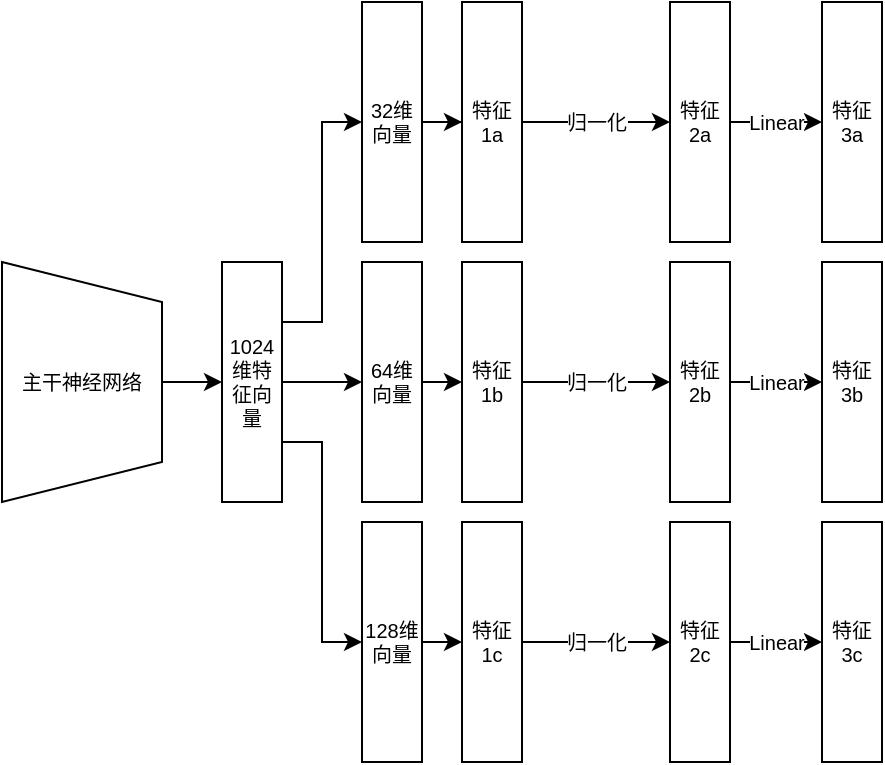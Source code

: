 <mxfile version="20.5.1" type="github">
  <diagram id="yR7lWw0GOb4siGWmbO0Y" name="Page-1">
    <mxGraphModel dx="1426" dy="769" grid="1" gridSize="10" guides="1" tooltips="1" connect="1" arrows="1" fold="1" page="1" pageScale="1" pageWidth="827" pageHeight="1169" math="0" shadow="0">
      <root>
        <mxCell id="0" />
        <mxCell id="1" parent="0" />
        <mxCell id="_PSmwTYHk7myfDLM_qST-4" style="edgeStyle=orthogonalEdgeStyle;rounded=0;orthogonalLoop=1;jettySize=auto;html=1;exitX=0.5;exitY=0;exitDx=0;exitDy=0;entryX=0.5;entryY=1;entryDx=0;entryDy=0;" parent="1" source="_PSmwTYHk7myfDLM_qST-2" target="_PSmwTYHk7myfDLM_qST-3" edge="1">
          <mxGeometry relative="1" as="geometry" />
        </mxCell>
        <mxCell id="_PSmwTYHk7myfDLM_qST-2" value="主干神经网络" style="shape=trapezoid;perimeter=trapezoidPerimeter;whiteSpace=wrap;html=1;fixedSize=1;rotation=90;align=center;textDirection=rtl;horizontal=0;labelBackgroundColor=none;fontSize=10;" parent="1" vertex="1">
          <mxGeometry x="60" y="220" width="120" height="80" as="geometry" />
        </mxCell>
        <mxCell id="_PSmwTYHk7myfDLM_qST-10" style="edgeStyle=orthogonalEdgeStyle;rounded=0;orthogonalLoop=1;jettySize=auto;html=1;exitX=0.25;exitY=0;exitDx=0;exitDy=0;entryX=0.5;entryY=1;entryDx=0;entryDy=0;fontSize=10;" parent="1" source="_PSmwTYHk7myfDLM_qST-3" target="_PSmwTYHk7myfDLM_qST-5" edge="1">
          <mxGeometry relative="1" as="geometry" />
        </mxCell>
        <mxCell id="_PSmwTYHk7myfDLM_qST-11" style="edgeStyle=orthogonalEdgeStyle;rounded=0;orthogonalLoop=1;jettySize=auto;html=1;exitX=0.5;exitY=0;exitDx=0;exitDy=0;entryX=0.5;entryY=1;entryDx=0;entryDy=0;fontSize=10;" parent="1" source="_PSmwTYHk7myfDLM_qST-3" target="_PSmwTYHk7myfDLM_qST-7" edge="1">
          <mxGeometry relative="1" as="geometry" />
        </mxCell>
        <mxCell id="_PSmwTYHk7myfDLM_qST-12" style="edgeStyle=orthogonalEdgeStyle;rounded=0;orthogonalLoop=1;jettySize=auto;html=1;exitX=0.75;exitY=0;exitDx=0;exitDy=0;entryX=0.5;entryY=1;entryDx=0;entryDy=0;fontSize=10;" parent="1" source="_PSmwTYHk7myfDLM_qST-3" target="_PSmwTYHk7myfDLM_qST-8" edge="1">
          <mxGeometry relative="1" as="geometry" />
        </mxCell>
        <mxCell id="_PSmwTYHk7myfDLM_qST-3" value="1024维特征向量" style="rounded=0;whiteSpace=wrap;html=1;direction=south;fontSize=10;" parent="1" vertex="1">
          <mxGeometry x="190" y="200" width="30" height="120" as="geometry" />
        </mxCell>
        <mxCell id="_PSmwTYHk7myfDLM_qST-18" style="edgeStyle=orthogonalEdgeStyle;rounded=0;orthogonalLoop=1;jettySize=auto;html=1;exitX=0.5;exitY=0;exitDx=0;exitDy=0;fontSize=10;" parent="1" source="_PSmwTYHk7myfDLM_qST-5" target="_PSmwTYHk7myfDLM_qST-13" edge="1">
          <mxGeometry relative="1" as="geometry" />
        </mxCell>
        <mxCell id="_PSmwTYHk7myfDLM_qST-5" value="32维向量" style="rounded=0;whiteSpace=wrap;html=1;direction=south;fontSize=10;" parent="1" vertex="1">
          <mxGeometry x="260" y="70" width="30" height="120" as="geometry" />
        </mxCell>
        <mxCell id="_PSmwTYHk7myfDLM_qST-29" style="edgeStyle=orthogonalEdgeStyle;rounded=0;orthogonalLoop=1;jettySize=auto;html=1;exitX=0.5;exitY=0;exitDx=0;exitDy=0;entryX=0.5;entryY=1;entryDx=0;entryDy=0;fontSize=10;" parent="1" source="_PSmwTYHk7myfDLM_qST-7" target="_PSmwTYHk7myfDLM_qST-20" edge="1">
          <mxGeometry relative="1" as="geometry" />
        </mxCell>
        <mxCell id="_PSmwTYHk7myfDLM_qST-7" value="64维向量" style="rounded=0;whiteSpace=wrap;html=1;direction=south;fontSize=10;" parent="1" vertex="1">
          <mxGeometry x="260" y="200" width="30" height="120" as="geometry" />
        </mxCell>
        <mxCell id="_PSmwTYHk7myfDLM_qST-30" style="edgeStyle=orthogonalEdgeStyle;rounded=0;orthogonalLoop=1;jettySize=auto;html=1;exitX=0.5;exitY=0;exitDx=0;exitDy=0;entryX=0.5;entryY=1;entryDx=0;entryDy=0;fontSize=10;" parent="1" source="_PSmwTYHk7myfDLM_qST-8" target="_PSmwTYHk7myfDLM_qST-25" edge="1">
          <mxGeometry relative="1" as="geometry" />
        </mxCell>
        <mxCell id="_PSmwTYHk7myfDLM_qST-8" value="128维向量" style="rounded=0;whiteSpace=wrap;html=1;direction=south;fontSize=10;" parent="1" vertex="1">
          <mxGeometry x="260" y="330" width="30" height="120" as="geometry" />
        </mxCell>
        <mxCell id="_PSmwTYHk7myfDLM_qST-16" value="归一化" style="edgeStyle=orthogonalEdgeStyle;rounded=0;orthogonalLoop=1;jettySize=auto;html=1;exitX=0.5;exitY=0;exitDx=0;exitDy=0;entryX=0.5;entryY=1;entryDx=0;entryDy=0;fontSize=10;" parent="1" source="_PSmwTYHk7myfDLM_qST-13" target="_PSmwTYHk7myfDLM_qST-14" edge="1">
          <mxGeometry relative="1" as="geometry" />
        </mxCell>
        <mxCell id="_PSmwTYHk7myfDLM_qST-13" value="特征1a" style="rounded=0;whiteSpace=wrap;html=1;direction=south;fontSize=10;" parent="1" vertex="1">
          <mxGeometry x="310" y="70" width="30" height="120" as="geometry" />
        </mxCell>
        <mxCell id="_PSmwTYHk7myfDLM_qST-17" value="Linear" style="edgeStyle=orthogonalEdgeStyle;rounded=0;orthogonalLoop=1;jettySize=auto;html=1;exitX=0.5;exitY=0;exitDx=0;exitDy=0;entryX=0.5;entryY=1;entryDx=0;entryDy=0;fontSize=10;" parent="1" source="_PSmwTYHk7myfDLM_qST-14" target="_PSmwTYHk7myfDLM_qST-15" edge="1">
          <mxGeometry relative="1" as="geometry" />
        </mxCell>
        <mxCell id="_PSmwTYHk7myfDLM_qST-14" value="特征2a" style="rounded=0;whiteSpace=wrap;html=1;direction=south;fontSize=10;" parent="1" vertex="1">
          <mxGeometry x="414" y="70" width="30" height="120" as="geometry" />
        </mxCell>
        <mxCell id="_PSmwTYHk7myfDLM_qST-15" value="特征3a" style="rounded=0;whiteSpace=wrap;html=1;direction=south;fontSize=10;" parent="1" vertex="1">
          <mxGeometry x="490" y="70" width="30" height="120" as="geometry" />
        </mxCell>
        <mxCell id="_PSmwTYHk7myfDLM_qST-19" value="归一化" style="edgeStyle=orthogonalEdgeStyle;rounded=0;orthogonalLoop=1;jettySize=auto;html=1;exitX=0.5;exitY=0;exitDx=0;exitDy=0;entryX=0.5;entryY=1;entryDx=0;entryDy=0;fontSize=10;" parent="1" source="_PSmwTYHk7myfDLM_qST-20" target="_PSmwTYHk7myfDLM_qST-22" edge="1">
          <mxGeometry relative="1" as="geometry" />
        </mxCell>
        <mxCell id="_PSmwTYHk7myfDLM_qST-20" value="特征1b" style="rounded=0;whiteSpace=wrap;html=1;direction=south;fontSize=10;" parent="1" vertex="1">
          <mxGeometry x="310" y="200" width="30" height="120" as="geometry" />
        </mxCell>
        <mxCell id="_PSmwTYHk7myfDLM_qST-21" value="Linear" style="edgeStyle=orthogonalEdgeStyle;rounded=0;orthogonalLoop=1;jettySize=auto;html=1;exitX=0.5;exitY=0;exitDx=0;exitDy=0;entryX=0.5;entryY=1;entryDx=0;entryDy=0;fontSize=10;" parent="1" source="_PSmwTYHk7myfDLM_qST-22" target="_PSmwTYHk7myfDLM_qST-23" edge="1">
          <mxGeometry relative="1" as="geometry" />
        </mxCell>
        <mxCell id="_PSmwTYHk7myfDLM_qST-22" value="特征2b" style="rounded=0;whiteSpace=wrap;html=1;direction=south;fontSize=10;" parent="1" vertex="1">
          <mxGeometry x="414" y="200" width="30" height="120" as="geometry" />
        </mxCell>
        <mxCell id="_PSmwTYHk7myfDLM_qST-23" value="特征3b" style="rounded=0;whiteSpace=wrap;html=1;direction=south;fontSize=10;" parent="1" vertex="1">
          <mxGeometry x="490" y="200" width="30" height="120" as="geometry" />
        </mxCell>
        <mxCell id="_PSmwTYHk7myfDLM_qST-24" value="归一化" style="edgeStyle=orthogonalEdgeStyle;rounded=0;orthogonalLoop=1;jettySize=auto;html=1;exitX=0.5;exitY=0;exitDx=0;exitDy=0;entryX=0.5;entryY=1;entryDx=0;entryDy=0;fontSize=10;" parent="1" source="_PSmwTYHk7myfDLM_qST-25" target="_PSmwTYHk7myfDLM_qST-27" edge="1">
          <mxGeometry relative="1" as="geometry" />
        </mxCell>
        <mxCell id="_PSmwTYHk7myfDLM_qST-25" value="特征1c" style="rounded=0;whiteSpace=wrap;html=1;direction=south;fontSize=10;" parent="1" vertex="1">
          <mxGeometry x="310" y="330" width="30" height="120" as="geometry" />
        </mxCell>
        <mxCell id="_PSmwTYHk7myfDLM_qST-26" value="Linear" style="edgeStyle=orthogonalEdgeStyle;rounded=0;orthogonalLoop=1;jettySize=auto;html=1;exitX=0.5;exitY=0;exitDx=0;exitDy=0;entryX=0.5;entryY=1;entryDx=0;entryDy=0;fontSize=10;" parent="1" source="_PSmwTYHk7myfDLM_qST-27" target="_PSmwTYHk7myfDLM_qST-28" edge="1">
          <mxGeometry relative="1" as="geometry" />
        </mxCell>
        <mxCell id="_PSmwTYHk7myfDLM_qST-27" value="特征2c" style="rounded=0;whiteSpace=wrap;html=1;direction=south;fontSize=10;" parent="1" vertex="1">
          <mxGeometry x="414" y="330" width="30" height="120" as="geometry" />
        </mxCell>
        <mxCell id="_PSmwTYHk7myfDLM_qST-28" value="特征3c" style="rounded=0;whiteSpace=wrap;html=1;direction=south;fontSize=10;" parent="1" vertex="1">
          <mxGeometry x="490" y="330" width="30" height="120" as="geometry" />
        </mxCell>
      </root>
    </mxGraphModel>
  </diagram>
</mxfile>
